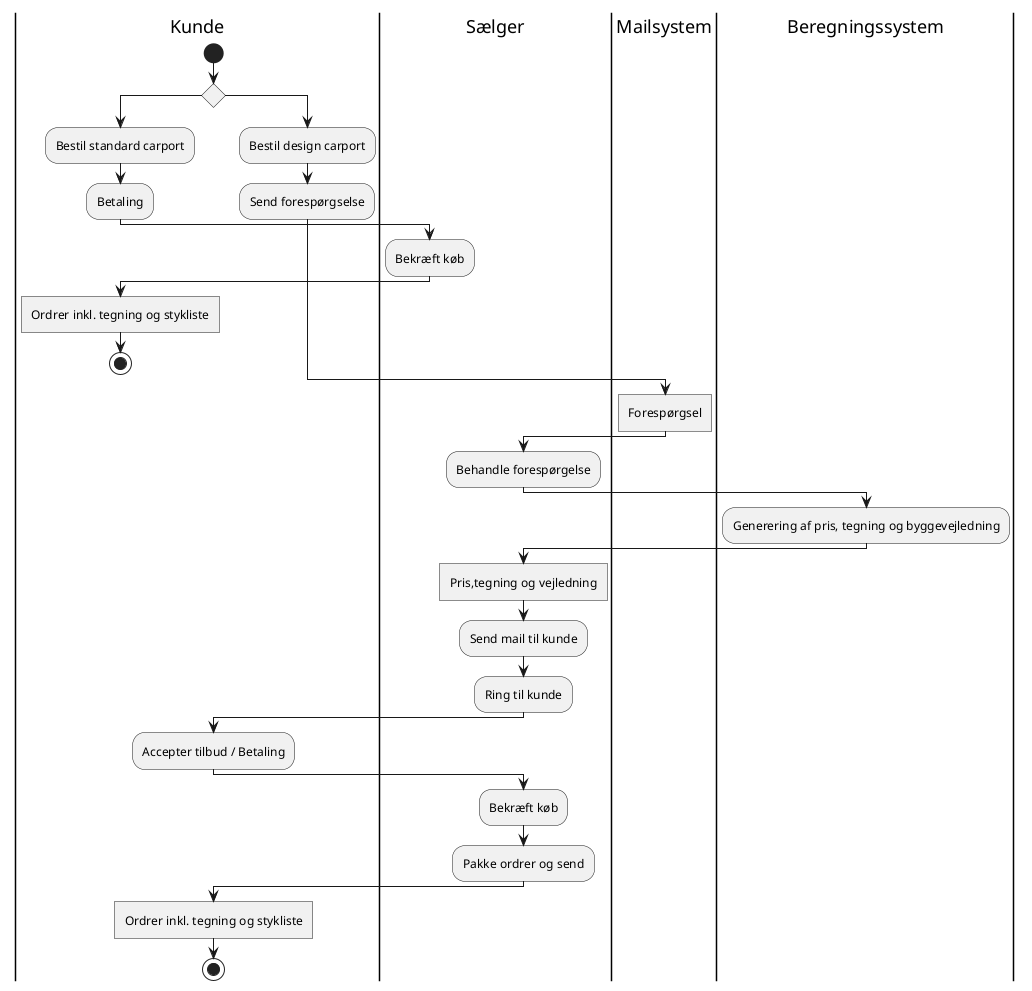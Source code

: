 @startuml
'https://plantuml.com/activity-diagram-beta

|Kunde|
start
if()
:Bestil standard carport;
:Betaling;
|Sælger|
:Bekræft køb;

|Kunde|
:Ordrer inkl. tegning og stykliste; <<task>>

stop

else ()
|Kunde|
:Bestil design carport;
:Send forespørgselse;
endif

|Mailsystem|
:Forespørgsel; <<task>>

|Sælger|
:Behandle forespørgelse;

|Beregningssystem|
:Generering af pris, tegning og byggevejledning;


|Sælger|
:Pris,tegning og vejledning; <<task>>
:Send mail til kunde;
:Ring til kunde;
|Kunde|
:Accepter tilbud / Betaling;
|Sælger|
:Bekræft køb;
:Pakke ordrer og send;

|Kunde|
:Ordrer inkl. tegning og stykliste; <<task>>

stop

@enduml
